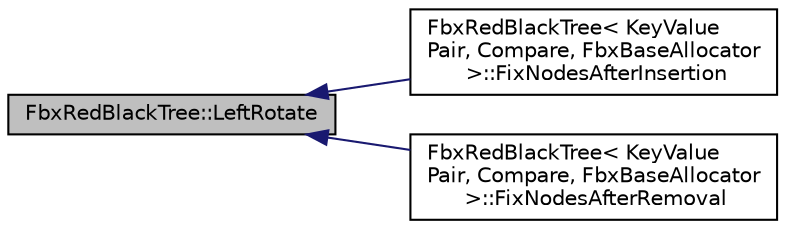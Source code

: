 digraph "FbxRedBlackTree::LeftRotate"
{
  edge [fontname="Helvetica",fontsize="10",labelfontname="Helvetica",labelfontsize="10"];
  node [fontname="Helvetica",fontsize="10",shape=record];
  rankdir="LR";
  Node39 [label="FbxRedBlackTree::LeftRotate",height=0.2,width=0.4,color="black", fillcolor="grey75", style="filled", fontcolor="black"];
  Node39 -> Node40 [dir="back",color="midnightblue",fontsize="10",style="solid",fontname="Helvetica"];
  Node40 [label="FbxRedBlackTree\< KeyValue\lPair, Compare, FbxBaseAllocator\l \>::FixNodesAfterInsertion",height=0.2,width=0.4,color="black", fillcolor="white", style="filled",URL="$class_fbx_red_black_tree.html#ac553d028cbea6ac90b0b42d161b5843c"];
  Node39 -> Node41 [dir="back",color="midnightblue",fontsize="10",style="solid",fontname="Helvetica"];
  Node41 [label="FbxRedBlackTree\< KeyValue\lPair, Compare, FbxBaseAllocator\l \>::FixNodesAfterRemoval",height=0.2,width=0.4,color="black", fillcolor="white", style="filled",URL="$class_fbx_red_black_tree.html#a3324d8304143f4d05160eab2aee1c6fa"];
}
